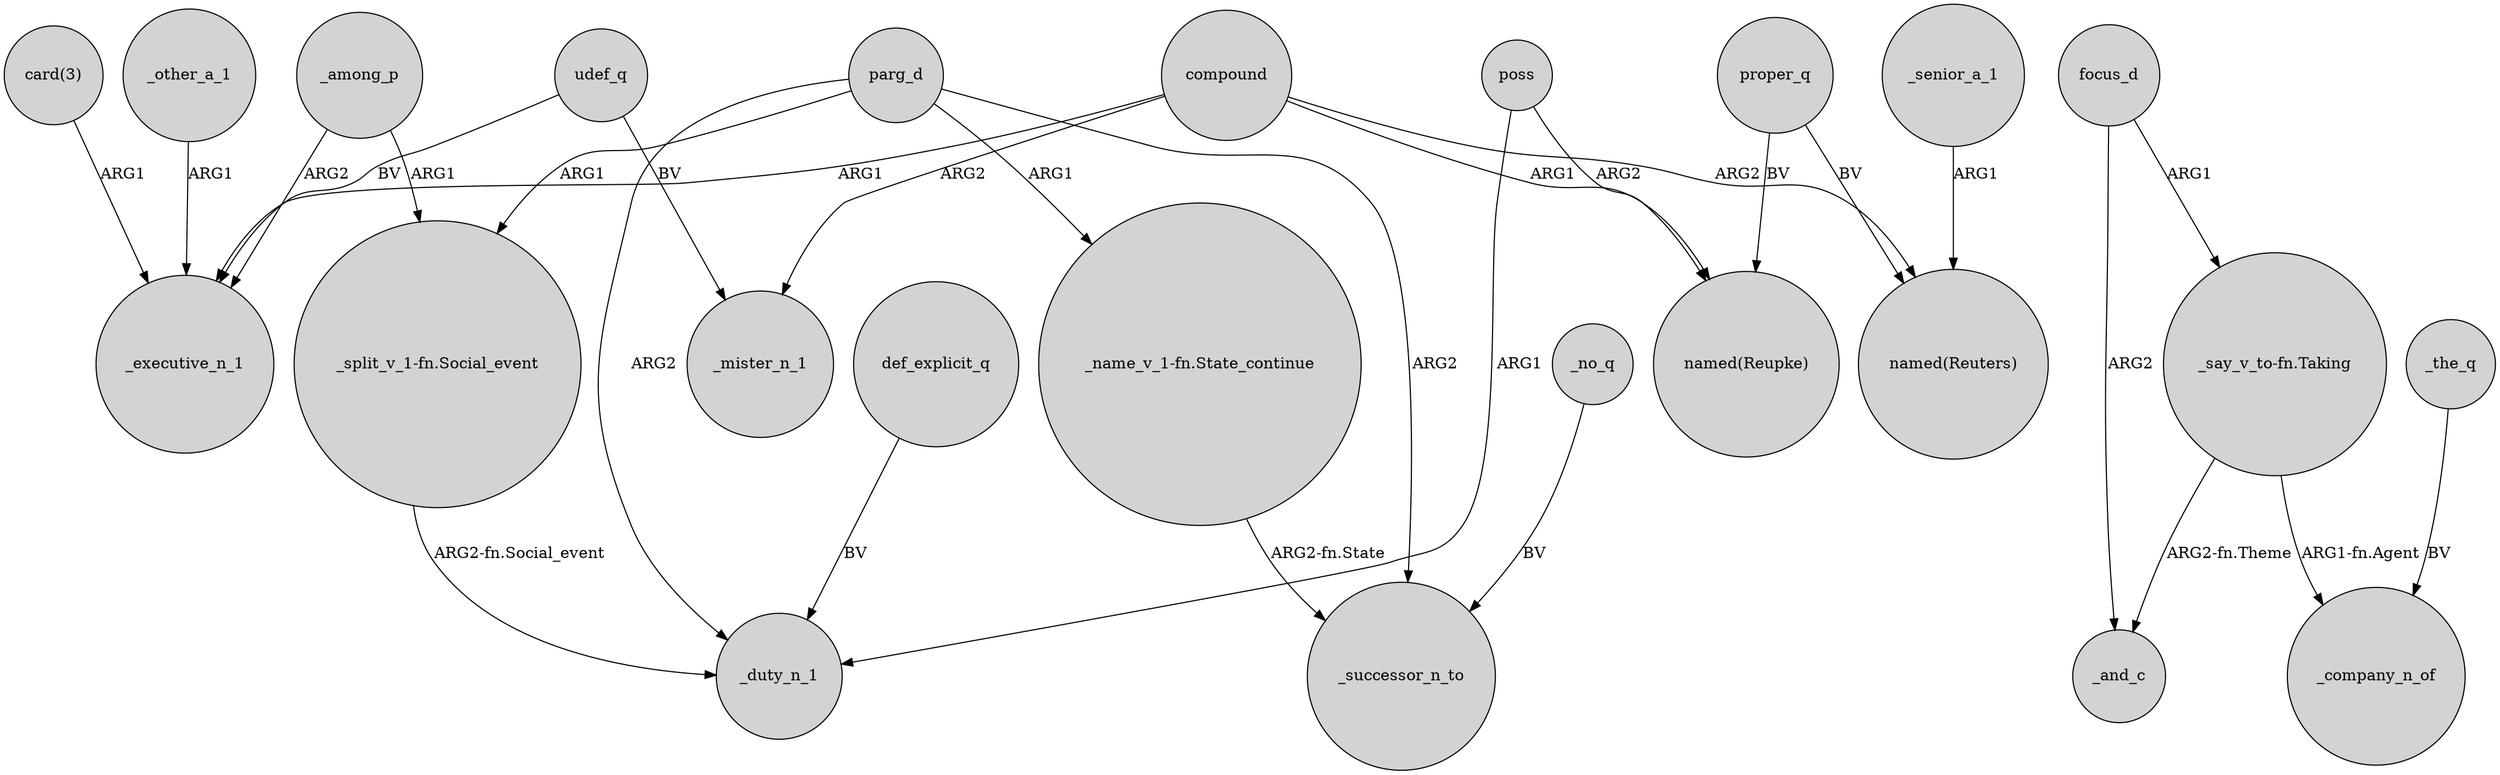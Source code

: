digraph {
	node [shape=circle style=filled]
	compound -> _mister_n_1 [label=ARG2]
	focus_d -> "_say_v_to-fn.Taking" [label=ARG1]
	parg_d -> _duty_n_1 [label=ARG2]
	poss -> "named(Reupke)" [label=ARG2]
	"_say_v_to-fn.Taking" -> _and_c [label="ARG2-fn.Theme"]
	proper_q -> "named(Reuters)" [label=BV]
	"_say_v_to-fn.Taking" -> _company_n_of [label="ARG1-fn.Agent"]
	_senior_a_1 -> "named(Reuters)" [label=ARG1]
	parg_d -> _successor_n_to [label=ARG2]
	proper_q -> "named(Reupke)" [label=BV]
	udef_q -> _mister_n_1 [label=BV]
	compound -> "named(Reupke)" [label=ARG1]
	poss -> _duty_n_1 [label=ARG1]
	parg_d -> "_split_v_1-fn.Social_event" [label=ARG1]
	udef_q -> _executive_n_1 [label=BV]
	_among_p -> "_split_v_1-fn.Social_event" [label=ARG1]
	"_split_v_1-fn.Social_event" -> _duty_n_1 [label="ARG2-fn.Social_event"]
	_other_a_1 -> _executive_n_1 [label=ARG1]
	parg_d -> "_name_v_1-fn.State_continue" [label=ARG1]
	compound -> _executive_n_1 [label=ARG1]
	"_name_v_1-fn.State_continue" -> _successor_n_to [label="ARG2-fn.State"]
	compound -> "named(Reuters)" [label=ARG2]
	"card(3)" -> _executive_n_1 [label=ARG1]
	def_explicit_q -> _duty_n_1 [label=BV]
	_among_p -> _executive_n_1 [label=ARG2]
	_the_q -> _company_n_of [label=BV]
	_no_q -> _successor_n_to [label=BV]
	focus_d -> _and_c [label=ARG2]
}
